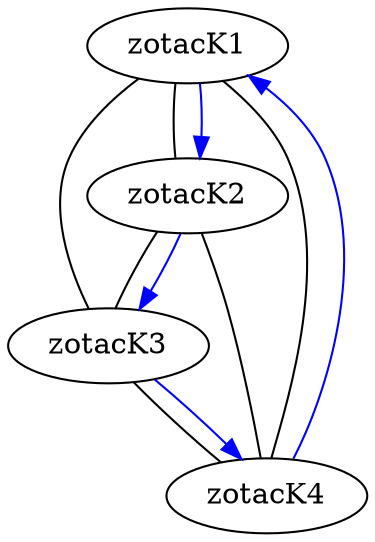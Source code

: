 digraph {
    zotacK1; zotacK2; zotacK3; zotacK4

    subgraph Rel1 {
        edge [dir=none]
        zotacK1 -> zotacK2
        zotacK1 -> zotacK3
        zotacK1 -> zotacK4
        zotacK2 -> zotacK3
        zotacK2 -> zotacK4
        zotacK3 -> zotacK4
    }

    subgraph Rel2 {
        edge [color=blue]

        zotacK1 -> zotacK2
        zotacK2 -> zotacK3
        zotacK3 -> zotacK4
        zotacK4 -> zotacK1
    }
}

